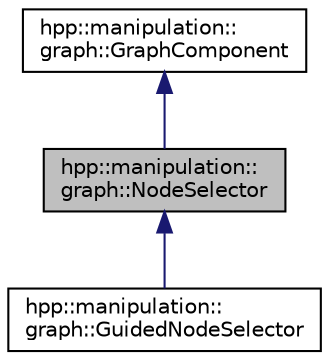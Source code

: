 digraph "hpp::manipulation::graph::NodeSelector"
{
  edge [fontname="Helvetica",fontsize="10",labelfontname="Helvetica",labelfontsize="10"];
  node [fontname="Helvetica",fontsize="10",shape=record];
  Node1 [label="hpp::manipulation::\lgraph::NodeSelector",height=0.2,width=0.4,color="black", fillcolor="grey75", style="filled" fontcolor="black"];
  Node2 -> Node1 [dir="back",color="midnightblue",fontsize="10",style="solid",fontname="Helvetica"];
  Node2 [label="hpp::manipulation::\lgraph::GraphComponent",height=0.2,width=0.4,color="black", fillcolor="white", style="filled",URL="$a00015.html",tooltip="Define common methods of the graph components. "];
  Node1 -> Node3 [dir="back",color="midnightblue",fontsize="10",style="solid",fontname="Helvetica"];
  Node3 [label="hpp::manipulation::\lgraph::GuidedNodeSelector",height=0.2,width=0.4,color="black", fillcolor="white", style="filled",URL="$a00020.html"];
}
